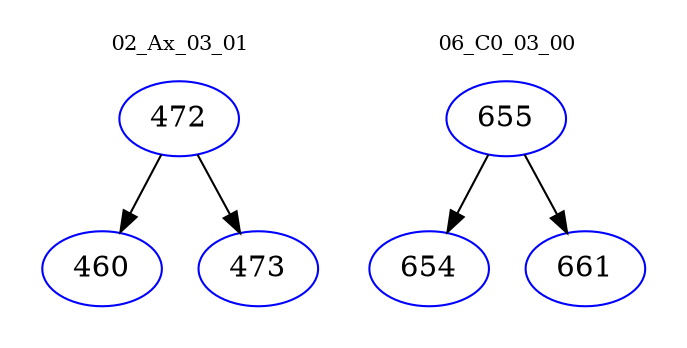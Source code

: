 digraph{
subgraph cluster_0 {
color = white
label = "02_Ax_03_01";
fontsize=10;
T0_472 [label="472", color="blue"]
T0_472 -> T0_460 [color="black"]
T0_460 [label="460", color="blue"]
T0_472 -> T0_473 [color="black"]
T0_473 [label="473", color="blue"]
}
subgraph cluster_1 {
color = white
label = "06_C0_03_00";
fontsize=10;
T1_655 [label="655", color="blue"]
T1_655 -> T1_654 [color="black"]
T1_654 [label="654", color="blue"]
T1_655 -> T1_661 [color="black"]
T1_661 [label="661", color="blue"]
}
}
